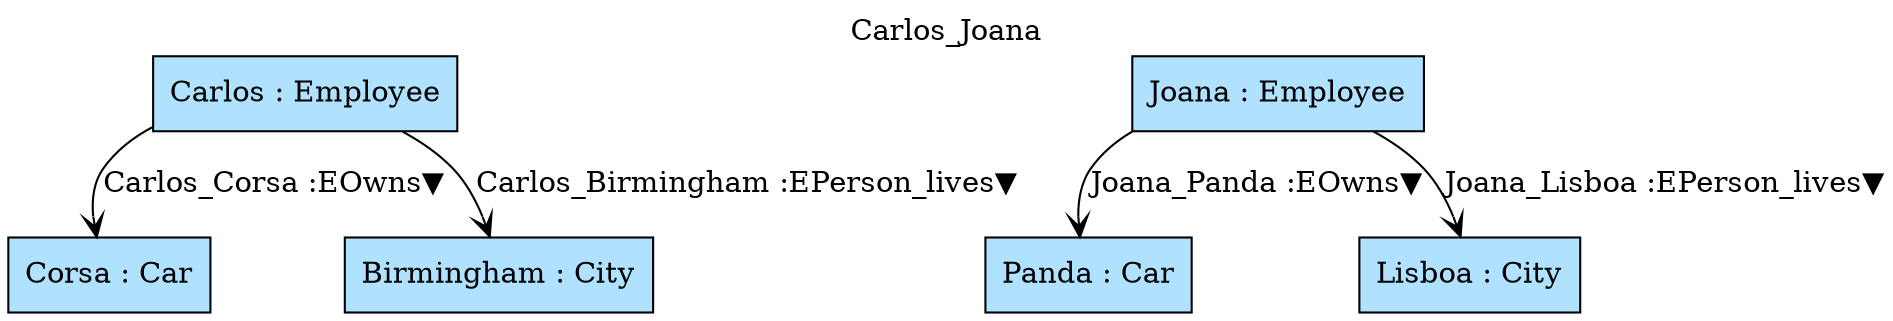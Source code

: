 digraph {graph[label=Carlos_Joana,labelloc=tl,labelfontsize=12];
"Carlos"[shape=box,fillcolor=lightskyblue1,style = filled,label="Carlos : Employee"];
"Joana"[shape=box,fillcolor=lightskyblue1,style = filled,label="Joana : Employee"];
"Corsa"[shape=box,fillcolor=lightskyblue1,style = filled,label="Corsa : Car"];
"Panda"[shape=box,fillcolor=lightskyblue1,style = filled,label="Panda : Car"];
"Lisboa"[shape=box,fillcolor=lightskyblue1,style = filled,label="Lisboa : City"];
"Birmingham"[shape=box,fillcolor=lightskyblue1,style = filled,label="Birmingham : City"];

"Carlos"->"Corsa"[label="Carlos_Corsa :EOwns▼",arrowhead=vee];
"Joana"->"Panda"[label="Joana_Panda :EOwns▼",arrowhead=vee];
"Joana"->"Lisboa"[label="Joana_Lisboa :EPerson_lives▼",arrowhead=vee];
"Carlos"->"Birmingham"[label="Carlos_Birmingham :EPerson_lives▼",arrowhead=vee];
}